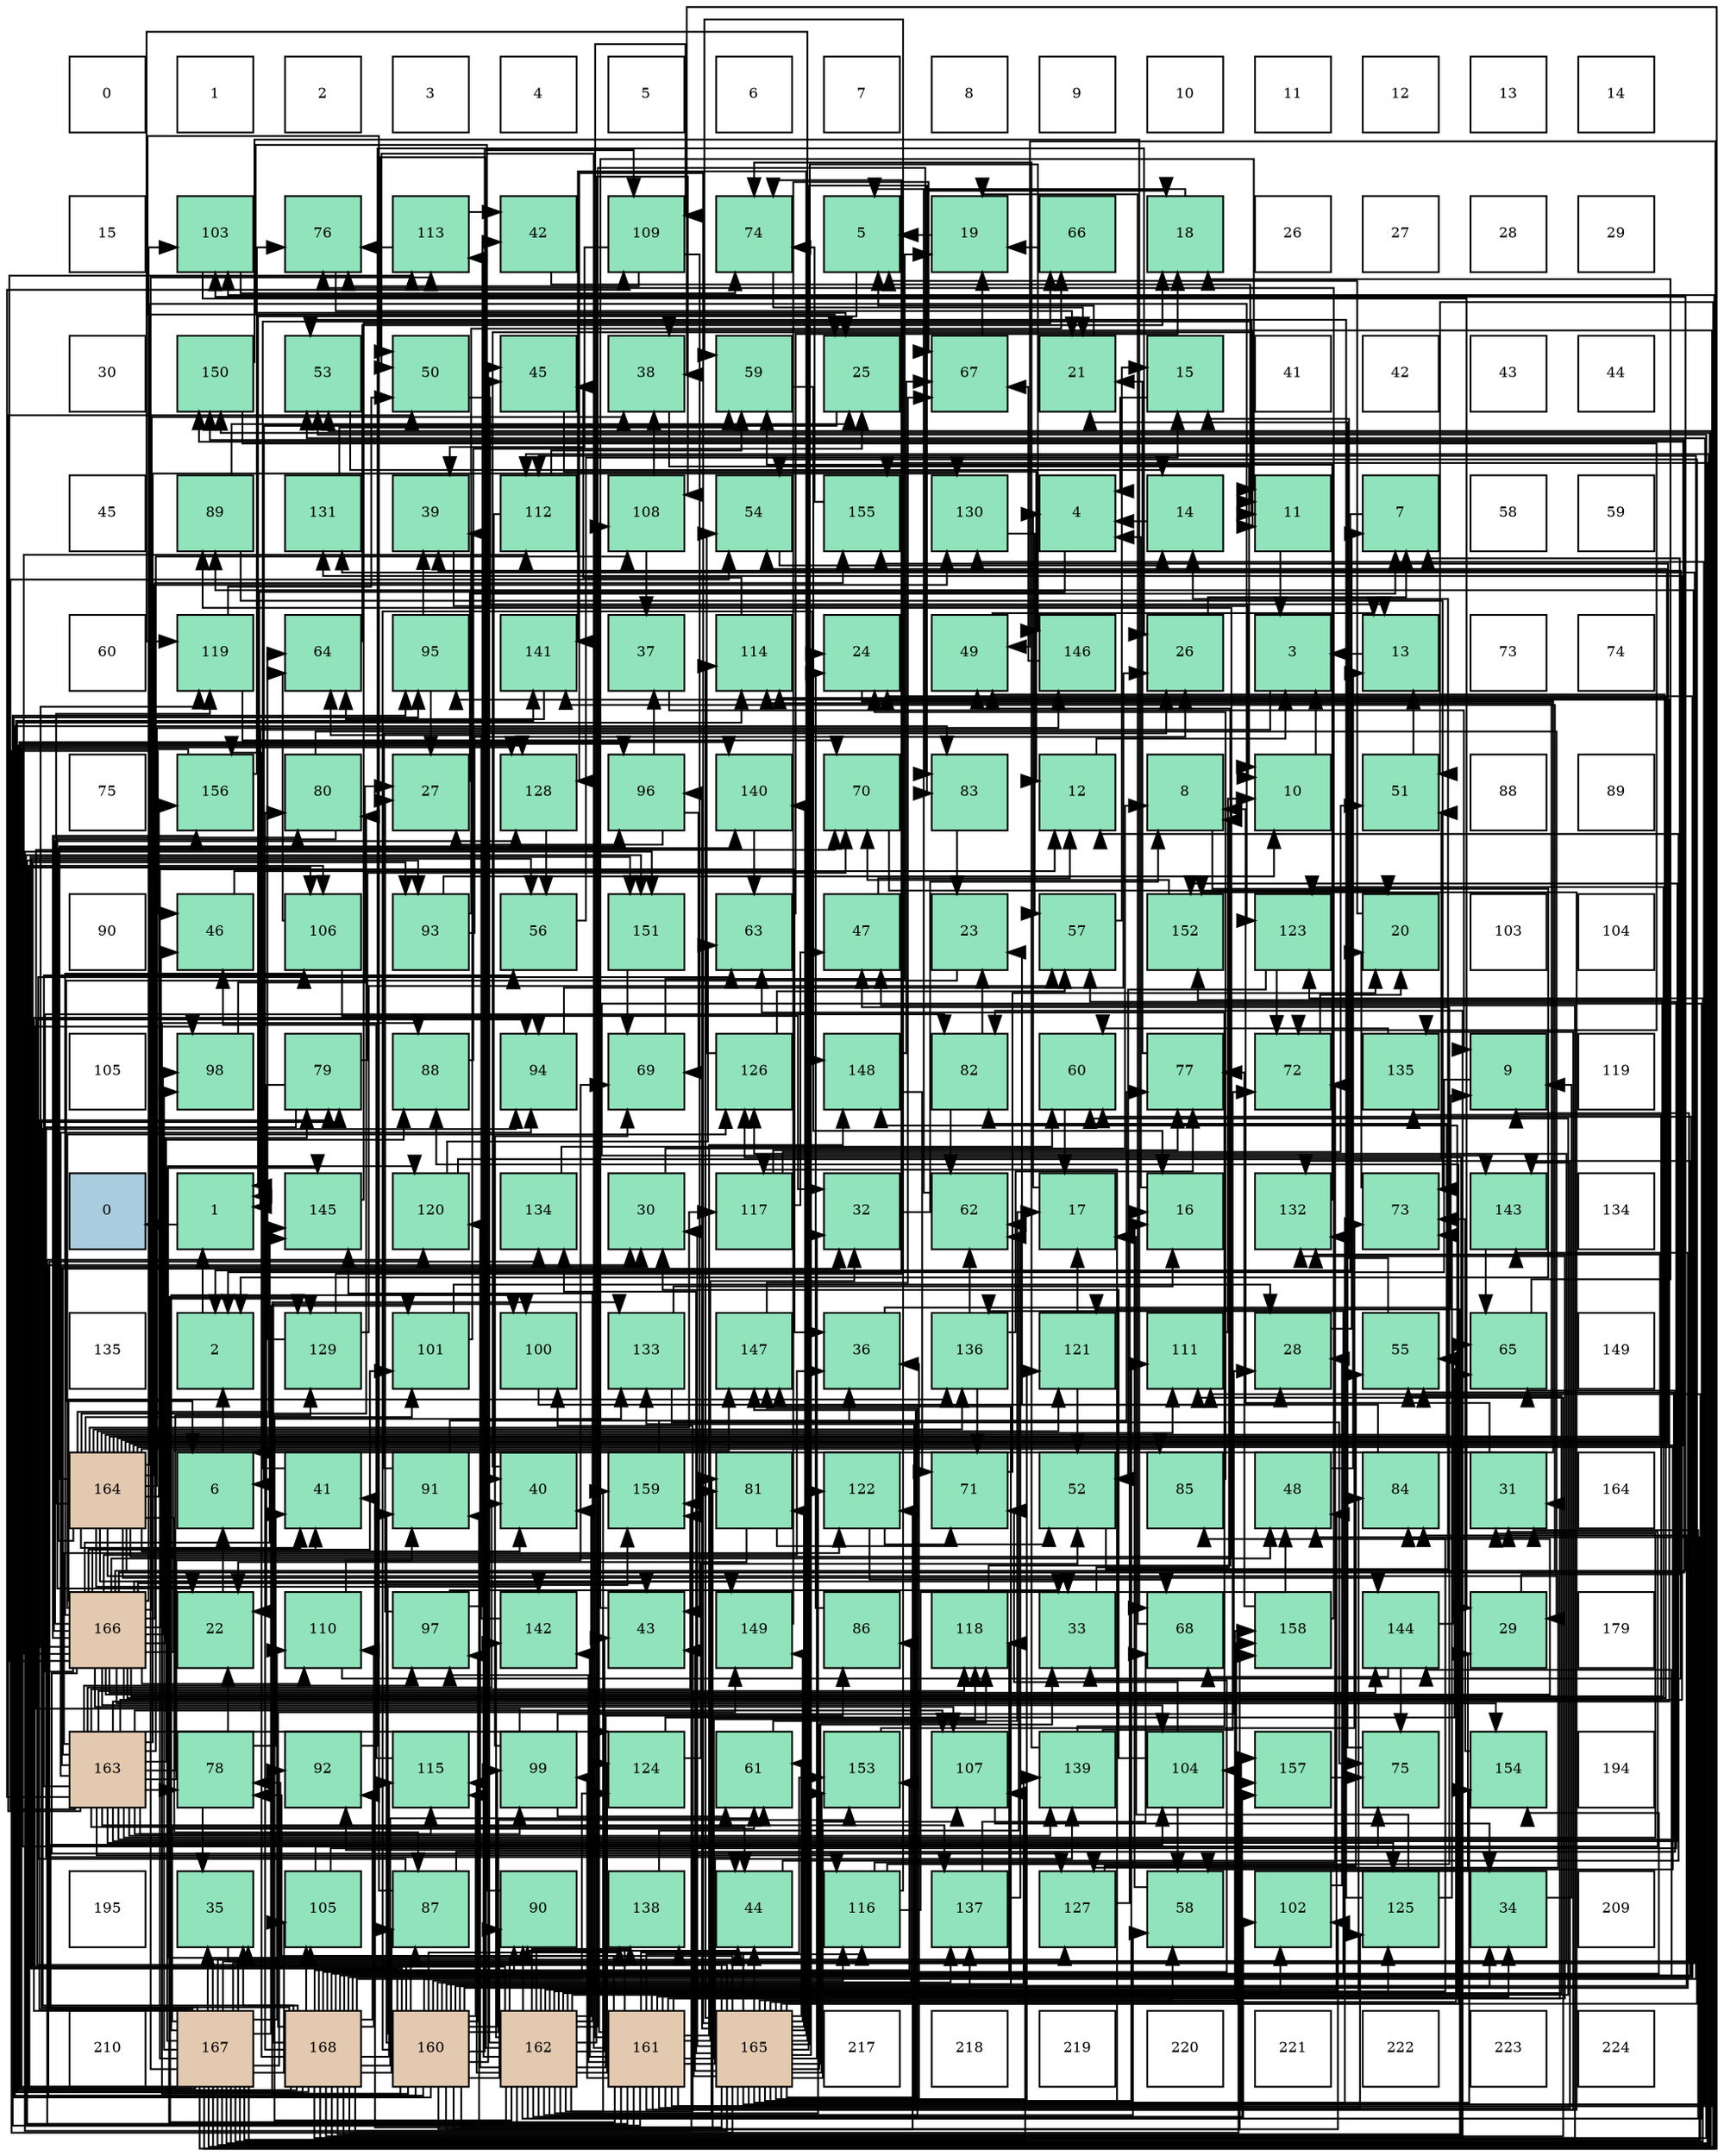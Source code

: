 digraph layout{
 rankdir=TB;
 splines=ortho;
 node [style=filled shape=square fixedsize=true width=0.6];
0[label="0", fontsize=8, fillcolor="#ffffff"];
1[label="1", fontsize=8, fillcolor="#ffffff"];
2[label="2", fontsize=8, fillcolor="#ffffff"];
3[label="3", fontsize=8, fillcolor="#ffffff"];
4[label="4", fontsize=8, fillcolor="#ffffff"];
5[label="5", fontsize=8, fillcolor="#ffffff"];
6[label="6", fontsize=8, fillcolor="#ffffff"];
7[label="7", fontsize=8, fillcolor="#ffffff"];
8[label="8", fontsize=8, fillcolor="#ffffff"];
9[label="9", fontsize=8, fillcolor="#ffffff"];
10[label="10", fontsize=8, fillcolor="#ffffff"];
11[label="11", fontsize=8, fillcolor="#ffffff"];
12[label="12", fontsize=8, fillcolor="#ffffff"];
13[label="13", fontsize=8, fillcolor="#ffffff"];
14[label="14", fontsize=8, fillcolor="#ffffff"];
15[label="15", fontsize=8, fillcolor="#ffffff"];
16[label="103", fontsize=8, fillcolor="#91e3bb"];
17[label="76", fontsize=8, fillcolor="#91e3bb"];
18[label="113", fontsize=8, fillcolor="#91e3bb"];
19[label="42", fontsize=8, fillcolor="#91e3bb"];
20[label="109", fontsize=8, fillcolor="#91e3bb"];
21[label="74", fontsize=8, fillcolor="#91e3bb"];
22[label="5", fontsize=8, fillcolor="#91e3bb"];
23[label="19", fontsize=8, fillcolor="#91e3bb"];
24[label="66", fontsize=8, fillcolor="#91e3bb"];
25[label="18", fontsize=8, fillcolor="#91e3bb"];
26[label="26", fontsize=8, fillcolor="#ffffff"];
27[label="27", fontsize=8, fillcolor="#ffffff"];
28[label="28", fontsize=8, fillcolor="#ffffff"];
29[label="29", fontsize=8, fillcolor="#ffffff"];
30[label="30", fontsize=8, fillcolor="#ffffff"];
31[label="150", fontsize=8, fillcolor="#91e3bb"];
32[label="53", fontsize=8, fillcolor="#91e3bb"];
33[label="50", fontsize=8, fillcolor="#91e3bb"];
34[label="45", fontsize=8, fillcolor="#91e3bb"];
35[label="38", fontsize=8, fillcolor="#91e3bb"];
36[label="59", fontsize=8, fillcolor="#91e3bb"];
37[label="25", fontsize=8, fillcolor="#91e3bb"];
38[label="67", fontsize=8, fillcolor="#91e3bb"];
39[label="21", fontsize=8, fillcolor="#91e3bb"];
40[label="15", fontsize=8, fillcolor="#91e3bb"];
41[label="41", fontsize=8, fillcolor="#ffffff"];
42[label="42", fontsize=8, fillcolor="#ffffff"];
43[label="43", fontsize=8, fillcolor="#ffffff"];
44[label="44", fontsize=8, fillcolor="#ffffff"];
45[label="45", fontsize=8, fillcolor="#ffffff"];
46[label="89", fontsize=8, fillcolor="#91e3bb"];
47[label="131", fontsize=8, fillcolor="#91e3bb"];
48[label="39", fontsize=8, fillcolor="#91e3bb"];
49[label="112", fontsize=8, fillcolor="#91e3bb"];
50[label="108", fontsize=8, fillcolor="#91e3bb"];
51[label="54", fontsize=8, fillcolor="#91e3bb"];
52[label="155", fontsize=8, fillcolor="#91e3bb"];
53[label="130", fontsize=8, fillcolor="#91e3bb"];
54[label="4", fontsize=8, fillcolor="#91e3bb"];
55[label="14", fontsize=8, fillcolor="#91e3bb"];
56[label="11", fontsize=8, fillcolor="#91e3bb"];
57[label="7", fontsize=8, fillcolor="#91e3bb"];
58[label="58", fontsize=8, fillcolor="#ffffff"];
59[label="59", fontsize=8, fillcolor="#ffffff"];
60[label="60", fontsize=8, fillcolor="#ffffff"];
61[label="119", fontsize=8, fillcolor="#91e3bb"];
62[label="64", fontsize=8, fillcolor="#91e3bb"];
63[label="95", fontsize=8, fillcolor="#91e3bb"];
64[label="141", fontsize=8, fillcolor="#91e3bb"];
65[label="37", fontsize=8, fillcolor="#91e3bb"];
66[label="114", fontsize=8, fillcolor="#91e3bb"];
67[label="24", fontsize=8, fillcolor="#91e3bb"];
68[label="49", fontsize=8, fillcolor="#91e3bb"];
69[label="146", fontsize=8, fillcolor="#91e3bb"];
70[label="26", fontsize=8, fillcolor="#91e3bb"];
71[label="3", fontsize=8, fillcolor="#91e3bb"];
72[label="13", fontsize=8, fillcolor="#91e3bb"];
73[label="73", fontsize=8, fillcolor="#ffffff"];
74[label="74", fontsize=8, fillcolor="#ffffff"];
75[label="75", fontsize=8, fillcolor="#ffffff"];
76[label="156", fontsize=8, fillcolor="#91e3bb"];
77[label="80", fontsize=8, fillcolor="#91e3bb"];
78[label="27", fontsize=8, fillcolor="#91e3bb"];
79[label="128", fontsize=8, fillcolor="#91e3bb"];
80[label="96", fontsize=8, fillcolor="#91e3bb"];
81[label="140", fontsize=8, fillcolor="#91e3bb"];
82[label="70", fontsize=8, fillcolor="#91e3bb"];
83[label="83", fontsize=8, fillcolor="#91e3bb"];
84[label="12", fontsize=8, fillcolor="#91e3bb"];
85[label="8", fontsize=8, fillcolor="#91e3bb"];
86[label="10", fontsize=8, fillcolor="#91e3bb"];
87[label="51", fontsize=8, fillcolor="#91e3bb"];
88[label="88", fontsize=8, fillcolor="#ffffff"];
89[label="89", fontsize=8, fillcolor="#ffffff"];
90[label="90", fontsize=8, fillcolor="#ffffff"];
91[label="46", fontsize=8, fillcolor="#91e3bb"];
92[label="106", fontsize=8, fillcolor="#91e3bb"];
93[label="93", fontsize=8, fillcolor="#91e3bb"];
94[label="56", fontsize=8, fillcolor="#91e3bb"];
95[label="151", fontsize=8, fillcolor="#91e3bb"];
96[label="63", fontsize=8, fillcolor="#91e3bb"];
97[label="47", fontsize=8, fillcolor="#91e3bb"];
98[label="23", fontsize=8, fillcolor="#91e3bb"];
99[label="57", fontsize=8, fillcolor="#91e3bb"];
100[label="152", fontsize=8, fillcolor="#91e3bb"];
101[label="123", fontsize=8, fillcolor="#91e3bb"];
102[label="20", fontsize=8, fillcolor="#91e3bb"];
103[label="103", fontsize=8, fillcolor="#ffffff"];
104[label="104", fontsize=8, fillcolor="#ffffff"];
105[label="105", fontsize=8, fillcolor="#ffffff"];
106[label="98", fontsize=8, fillcolor="#91e3bb"];
107[label="79", fontsize=8, fillcolor="#91e3bb"];
108[label="88", fontsize=8, fillcolor="#91e3bb"];
109[label="94", fontsize=8, fillcolor="#91e3bb"];
110[label="69", fontsize=8, fillcolor="#91e3bb"];
111[label="126", fontsize=8, fillcolor="#91e3bb"];
112[label="148", fontsize=8, fillcolor="#91e3bb"];
113[label="82", fontsize=8, fillcolor="#91e3bb"];
114[label="60", fontsize=8, fillcolor="#91e3bb"];
115[label="77", fontsize=8, fillcolor="#91e3bb"];
116[label="72", fontsize=8, fillcolor="#91e3bb"];
117[label="135", fontsize=8, fillcolor="#91e3bb"];
118[label="9", fontsize=8, fillcolor="#91e3bb"];
119[label="119", fontsize=8, fillcolor="#ffffff"];
120[label="0", fontsize=8, fillcolor="#a9ccde"];
121[label="1", fontsize=8, fillcolor="#91e3bb"];
122[label="145", fontsize=8, fillcolor="#91e3bb"];
123[label="120", fontsize=8, fillcolor="#91e3bb"];
124[label="134", fontsize=8, fillcolor="#91e3bb"];
125[label="30", fontsize=8, fillcolor="#91e3bb"];
126[label="117", fontsize=8, fillcolor="#91e3bb"];
127[label="32", fontsize=8, fillcolor="#91e3bb"];
128[label="62", fontsize=8, fillcolor="#91e3bb"];
129[label="17", fontsize=8, fillcolor="#91e3bb"];
130[label="16", fontsize=8, fillcolor="#91e3bb"];
131[label="132", fontsize=8, fillcolor="#91e3bb"];
132[label="73", fontsize=8, fillcolor="#91e3bb"];
133[label="143", fontsize=8, fillcolor="#91e3bb"];
134[label="134", fontsize=8, fillcolor="#ffffff"];
135[label="135", fontsize=8, fillcolor="#ffffff"];
136[label="2", fontsize=8, fillcolor="#91e3bb"];
137[label="129", fontsize=8, fillcolor="#91e3bb"];
138[label="101", fontsize=8, fillcolor="#91e3bb"];
139[label="100", fontsize=8, fillcolor="#91e3bb"];
140[label="133", fontsize=8, fillcolor="#91e3bb"];
141[label="147", fontsize=8, fillcolor="#91e3bb"];
142[label="36", fontsize=8, fillcolor="#91e3bb"];
143[label="136", fontsize=8, fillcolor="#91e3bb"];
144[label="121", fontsize=8, fillcolor="#91e3bb"];
145[label="111", fontsize=8, fillcolor="#91e3bb"];
146[label="28", fontsize=8, fillcolor="#91e3bb"];
147[label="55", fontsize=8, fillcolor="#91e3bb"];
148[label="65", fontsize=8, fillcolor="#91e3bb"];
149[label="149", fontsize=8, fillcolor="#ffffff"];
150[label="164", fontsize=8, fillcolor="#e3c9af"];
151[label="6", fontsize=8, fillcolor="#91e3bb"];
152[label="41", fontsize=8, fillcolor="#91e3bb"];
153[label="91", fontsize=8, fillcolor="#91e3bb"];
154[label="40", fontsize=8, fillcolor="#91e3bb"];
155[label="159", fontsize=8, fillcolor="#91e3bb"];
156[label="81", fontsize=8, fillcolor="#91e3bb"];
157[label="122", fontsize=8, fillcolor="#91e3bb"];
158[label="71", fontsize=8, fillcolor="#91e3bb"];
159[label="52", fontsize=8, fillcolor="#91e3bb"];
160[label="85", fontsize=8, fillcolor="#91e3bb"];
161[label="48", fontsize=8, fillcolor="#91e3bb"];
162[label="84", fontsize=8, fillcolor="#91e3bb"];
163[label="31", fontsize=8, fillcolor="#91e3bb"];
164[label="164", fontsize=8, fillcolor="#ffffff"];
165[label="166", fontsize=8, fillcolor="#e3c9af"];
166[label="22", fontsize=8, fillcolor="#91e3bb"];
167[label="110", fontsize=8, fillcolor="#91e3bb"];
168[label="97", fontsize=8, fillcolor="#91e3bb"];
169[label="142", fontsize=8, fillcolor="#91e3bb"];
170[label="43", fontsize=8, fillcolor="#91e3bb"];
171[label="149", fontsize=8, fillcolor="#91e3bb"];
172[label="86", fontsize=8, fillcolor="#91e3bb"];
173[label="118", fontsize=8, fillcolor="#91e3bb"];
174[label="33", fontsize=8, fillcolor="#91e3bb"];
175[label="68", fontsize=8, fillcolor="#91e3bb"];
176[label="158", fontsize=8, fillcolor="#91e3bb"];
177[label="144", fontsize=8, fillcolor="#91e3bb"];
178[label="29", fontsize=8, fillcolor="#91e3bb"];
179[label="179", fontsize=8, fillcolor="#ffffff"];
180[label="163", fontsize=8, fillcolor="#e3c9af"];
181[label="78", fontsize=8, fillcolor="#91e3bb"];
182[label="92", fontsize=8, fillcolor="#91e3bb"];
183[label="115", fontsize=8, fillcolor="#91e3bb"];
184[label="99", fontsize=8, fillcolor="#91e3bb"];
185[label="124", fontsize=8, fillcolor="#91e3bb"];
186[label="61", fontsize=8, fillcolor="#91e3bb"];
187[label="153", fontsize=8, fillcolor="#91e3bb"];
188[label="107", fontsize=8, fillcolor="#91e3bb"];
189[label="139", fontsize=8, fillcolor="#91e3bb"];
190[label="104", fontsize=8, fillcolor="#91e3bb"];
191[label="157", fontsize=8, fillcolor="#91e3bb"];
192[label="75", fontsize=8, fillcolor="#91e3bb"];
193[label="154", fontsize=8, fillcolor="#91e3bb"];
194[label="194", fontsize=8, fillcolor="#ffffff"];
195[label="195", fontsize=8, fillcolor="#ffffff"];
196[label="35", fontsize=8, fillcolor="#91e3bb"];
197[label="105", fontsize=8, fillcolor="#91e3bb"];
198[label="87", fontsize=8, fillcolor="#91e3bb"];
199[label="90", fontsize=8, fillcolor="#91e3bb"];
200[label="138", fontsize=8, fillcolor="#91e3bb"];
201[label="44", fontsize=8, fillcolor="#91e3bb"];
202[label="116", fontsize=8, fillcolor="#91e3bb"];
203[label="137", fontsize=8, fillcolor="#91e3bb"];
204[label="127", fontsize=8, fillcolor="#91e3bb"];
205[label="58", fontsize=8, fillcolor="#91e3bb"];
206[label="102", fontsize=8, fillcolor="#91e3bb"];
207[label="125", fontsize=8, fillcolor="#91e3bb"];
208[label="34", fontsize=8, fillcolor="#91e3bb"];
209[label="209", fontsize=8, fillcolor="#ffffff"];
210[label="210", fontsize=8, fillcolor="#ffffff"];
211[label="167", fontsize=8, fillcolor="#e3c9af"];
212[label="168", fontsize=8, fillcolor="#e3c9af"];
213[label="160", fontsize=8, fillcolor="#e3c9af"];
214[label="162", fontsize=8, fillcolor="#e3c9af"];
215[label="161", fontsize=8, fillcolor="#e3c9af"];
216[label="165", fontsize=8, fillcolor="#e3c9af"];
217[label="217", fontsize=8, fillcolor="#ffffff"];
218[label="218", fontsize=8, fillcolor="#ffffff"];
219[label="219", fontsize=8, fillcolor="#ffffff"];
220[label="220", fontsize=8, fillcolor="#ffffff"];
221[label="221", fontsize=8, fillcolor="#ffffff"];
222[label="222", fontsize=8, fillcolor="#ffffff"];
223[label="223", fontsize=8, fillcolor="#ffffff"];
224[label="224", fontsize=8, fillcolor="#ffffff"];
edge [constraint=false, style=vis];121 -> 120;
136 -> 121;
71 -> 121;
54 -> 121;
22 -> 121;
151 -> 136;
57 -> 136;
85 -> 136;
118 -> 136;
86 -> 71;
56 -> 71;
84 -> 71;
72 -> 71;
55 -> 54;
40 -> 54;
130 -> 54;
129 -> 54;
25 -> 22;
23 -> 22;
102 -> 22;
39 -> 22;
166 -> 151;
98 -> 151;
67 -> 151;
37 -> 151;
70 -> 57;
78 -> 57;
146 -> 57;
178 -> 57;
125 -> 85;
163 -> 85;
127 -> 85;
174 -> 85;
208 -> 118;
196 -> 118;
142 -> 118;
65 -> 118;
35 -> 86;
48 -> 86;
154 -> 56;
152 -> 56;
19 -> 56;
170 -> 56;
201 -> 84;
34 -> 84;
91 -> 84;
97 -> 84;
161 -> 72;
68 -> 72;
33 -> 72;
87 -> 72;
159 -> 55;
32 -> 55;
51 -> 55;
147 -> 40;
94 -> 40;
99 -> 40;
205 -> 130;
36 -> 130;
114 -> 129;
186 -> 129;
128 -> 25;
96 -> 25;
62 -> 25;
148 -> 25;
24 -> 23;
38 -> 23;
175 -> 23;
110 -> 23;
82 -> 102;
158 -> 102;
116 -> 102;
132 -> 102;
21 -> 39;
192 -> 39;
17 -> 39;
115 -> 39;
181 -> 166;
181 -> 196;
181 -> 152;
107 -> 166;
107 -> 201;
107 -> 82;
77 -> 166;
77 -> 178;
156 -> 166;
156 -> 158;
113 -> 98;
113 -> 128;
83 -> 98;
162 -> 98;
160 -> 67;
172 -> 67;
198 -> 37;
198 -> 96;
198 -> 148;
108 -> 37;
46 -> 37;
46 -> 132;
199 -> 37;
153 -> 70;
153 -> 142;
182 -> 70;
93 -> 86;
93 -> 70;
93 -> 24;
109 -> 70;
63 -> 78;
63 -> 48;
80 -> 78;
80 -> 65;
80 -> 110;
168 -> 78;
168 -> 174;
168 -> 19;
106 -> 78;
184 -> 146;
184 -> 186;
184 -> 110;
184 -> 82;
139 -> 146;
138 -> 146;
138 -> 48;
206 -> 146;
206 -> 178;
16 -> 178;
16 -> 21;
190 -> 125;
190 -> 205;
190 -> 158;
197 -> 163;
197 -> 99;
92 -> 127;
92 -> 62;
188 -> 208;
50 -> 65;
50 -> 35;
20 -> 48;
20 -> 170;
20 -> 17;
167 -> 48;
167 -> 110;
145 -> 86;
49 -> 154;
49 -> 36;
18 -> 19;
18 -> 17;
66 -> 34;
183 -> 91;
202 -> 97;
202 -> 161;
202 -> 36;
202 -> 116;
126 -> 97;
126 -> 87;
126 -> 115;
173 -> 68;
61 -> 33;
61 -> 82;
123 -> 87;
123 -> 96;
144 -> 129;
144 -> 159;
157 -> 159;
157 -> 175;
101 -> 159;
101 -> 116;
185 -> 159;
185 -> 148;
207 -> 129;
207 -> 32;
207 -> 132;
111 -> 51;
111 -> 99;
204 -> 130;
204 -> 147;
79 -> 94;
137 -> 99;
137 -> 62;
137 -> 21;
53 -> 99;
47 -> 36;
131 -> 36;
140 -> 130;
140 -> 192;
124 -> 114;
117 -> 114;
143 -> 128;
143 -> 158;
143 -> 115;
203 -> 128;
203 -> 175;
200 -> 128;
189 -> 96;
189 -> 116;
189 -> 21;
81 -> 96;
64 -> 62;
169 -> 62;
133 -> 148;
177 -> 148;
177 -> 175;
177 -> 192;
122 -> 24;
69 -> 38;
141 -> 38;
112 -> 38;
112 -> 158;
171 -> 38;
31 -> 175;
31 -> 116;
95 -> 110;
100 -> 82;
187 -> 132;
193 -> 132;
52 -> 21;
76 -> 192;
76 -> 17;
191 -> 192;
176 -> 17;
176 -> 115;
155 -> 115;
213 -> 125;
213 -> 208;
213 -> 34;
213 -> 94;
213 -> 156;
213 -> 83;
213 -> 162;
213 -> 172;
213 -> 108;
213 -> 199;
213 -> 153;
213 -> 93;
213 -> 63;
213 -> 168;
213 -> 184;
213 -> 206;
213 -> 20;
213 -> 183;
213 -> 202;
213 -> 123;
213 -> 157;
213 -> 185;
213 -> 140;
213 -> 203;
213 -> 200;
213 -> 189;
213 -> 133;
213 -> 141;
213 -> 112;
213 -> 95;
213 -> 187;
213 -> 176;
213 -> 155;
215 -> 163;
215 -> 127;
215 -> 208;
215 -> 33;
215 -> 181;
215 -> 162;
215 -> 199;
215 -> 93;
215 -> 63;
215 -> 168;
215 -> 184;
215 -> 206;
215 -> 50;
215 -> 20;
215 -> 202;
215 -> 173;
215 -> 123;
215 -> 207;
215 -> 137;
215 -> 131;
215 -> 117;
215 -> 189;
215 -> 169;
215 -> 133;
215 -> 141;
215 -> 112;
215 -> 95;
215 -> 100;
215 -> 187;
215 -> 191;
214 -> 163;
214 -> 154;
214 -> 170;
214 -> 201;
214 -> 34;
214 -> 161;
214 -> 33;
214 -> 147;
214 -> 205;
214 -> 114;
214 -> 181;
214 -> 156;
214 -> 83;
214 -> 162;
214 -> 172;
214 -> 199;
214 -> 153;
214 -> 106;
214 -> 139;
214 -> 206;
214 -> 50;
214 -> 18;
214 -> 183;
214 -> 123;
214 -> 157;
214 -> 185;
214 -> 207;
214 -> 137;
214 -> 140;
214 -> 203;
214 -> 200;
214 -> 169;
214 -> 133;
214 -> 122;
214 -> 141;
214 -> 112;
214 -> 191;
214 -> 176;
214 -> 155;
180 -> 125;
180 -> 163;
180 -> 127;
180 -> 154;
180 -> 201;
180 -> 33;
180 -> 51;
180 -> 147;
180 -> 94;
180 -> 181;
180 -> 108;
180 -> 153;
180 -> 109;
180 -> 63;
180 -> 168;
180 -> 184;
180 -> 188;
180 -> 50;
180 -> 20;
180 -> 183;
180 -> 202;
180 -> 173;
180 -> 157;
180 -> 185;
180 -> 207;
180 -> 137;
180 -> 53;
180 -> 117;
180 -> 203;
180 -> 189;
180 -> 100;
180 -> 155;
150 -> 154;
150 -> 152;
150 -> 68;
150 -> 51;
150 -> 205;
150 -> 77;
150 -> 113;
150 -> 160;
150 -> 198;
150 -> 46;
150 -> 80;
150 -> 138;
150 -> 16;
150 -> 145;
150 -> 66;
150 -> 126;
150 -> 61;
150 -> 144;
150 -> 101;
150 -> 204;
150 -> 53;
150 -> 131;
150 -> 143;
150 -> 81;
150 -> 169;
150 -> 177;
150 -> 122;
150 -> 69;
150 -> 171;
150 -> 31;
150 -> 100;
150 -> 52;
150 -> 76;
216 -> 67;
216 -> 125;
216 -> 127;
216 -> 174;
216 -> 196;
216 -> 142;
216 -> 35;
216 -> 152;
216 -> 170;
216 -> 201;
216 -> 91;
216 -> 32;
216 -> 51;
216 -> 147;
216 -> 205;
216 -> 186;
216 -> 156;
216 -> 83;
216 -> 108;
216 -> 182;
216 -> 109;
216 -> 80;
216 -> 197;
216 -> 188;
216 -> 145;
216 -> 66;
216 -> 126;
216 -> 173;
216 -> 61;
216 -> 144;
216 -> 79;
216 -> 53;
216 -> 131;
216 -> 140;
216 -> 124;
216 -> 200;
216 -> 81;
216 -> 64;
216 -> 69;
216 -> 171;
216 -> 95;
216 -> 187;
216 -> 193;
216 -> 191;
216 -> 176;
165 -> 174;
165 -> 142;
165 -> 35;
165 -> 152;
165 -> 170;
165 -> 91;
165 -> 161;
165 -> 107;
165 -> 77;
165 -> 113;
165 -> 160;
165 -> 106;
165 -> 138;
165 -> 16;
165 -> 190;
165 -> 92;
165 -> 188;
165 -> 167;
165 -> 49;
165 -> 18;
165 -> 66;
165 -> 61;
165 -> 101;
165 -> 111;
165 -> 204;
165 -> 79;
165 -> 47;
165 -> 143;
165 -> 64;
165 -> 177;
165 -> 122;
165 -> 141;
165 -> 31;
165 -> 193;
165 -> 52;
165 -> 76;
211 -> 196;
211 -> 142;
211 -> 35;
211 -> 161;
211 -> 68;
211 -> 87;
211 -> 32;
211 -> 186;
211 -> 107;
211 -> 198;
211 -> 46;
211 -> 182;
211 -> 109;
211 -> 80;
211 -> 106;
211 -> 139;
211 -> 138;
211 -> 16;
211 -> 190;
211 -> 197;
211 -> 92;
211 -> 188;
211 -> 167;
211 -> 145;
211 -> 49;
211 -> 18;
211 -> 101;
211 -> 111;
211 -> 204;
211 -> 79;
211 -> 47;
211 -> 124;
211 -> 81;
211 -> 122;
211 -> 31;
211 -> 52;
212 -> 67;
212 -> 174;
212 -> 196;
212 -> 97;
212 -> 32;
212 -> 114;
212 -> 186;
212 -> 107;
212 -> 77;
212 -> 113;
212 -> 198;
212 -> 199;
212 -> 182;
212 -> 109;
212 -> 139;
212 -> 190;
212 -> 197;
212 -> 92;
212 -> 167;
212 -> 145;
212 -> 49;
212 -> 66;
212 -> 183;
212 -> 173;
212 -> 144;
212 -> 111;
212 -> 79;
212 -> 131;
212 -> 143;
212 -> 64;
212 -> 177;
212 -> 171;
212 -> 187;
212 -> 193;
212 -> 76;
212 -> 155;
edge [constraint=true, style=invis];
0 -> 15 -> 30 -> 45 -> 60 -> 75 -> 90 -> 105 -> 120 -> 135 -> 150 -> 165 -> 180 -> 195 -> 210;
1 -> 16 -> 31 -> 46 -> 61 -> 76 -> 91 -> 106 -> 121 -> 136 -> 151 -> 166 -> 181 -> 196 -> 211;
2 -> 17 -> 32 -> 47 -> 62 -> 77 -> 92 -> 107 -> 122 -> 137 -> 152 -> 167 -> 182 -> 197 -> 212;
3 -> 18 -> 33 -> 48 -> 63 -> 78 -> 93 -> 108 -> 123 -> 138 -> 153 -> 168 -> 183 -> 198 -> 213;
4 -> 19 -> 34 -> 49 -> 64 -> 79 -> 94 -> 109 -> 124 -> 139 -> 154 -> 169 -> 184 -> 199 -> 214;
5 -> 20 -> 35 -> 50 -> 65 -> 80 -> 95 -> 110 -> 125 -> 140 -> 155 -> 170 -> 185 -> 200 -> 215;
6 -> 21 -> 36 -> 51 -> 66 -> 81 -> 96 -> 111 -> 126 -> 141 -> 156 -> 171 -> 186 -> 201 -> 216;
7 -> 22 -> 37 -> 52 -> 67 -> 82 -> 97 -> 112 -> 127 -> 142 -> 157 -> 172 -> 187 -> 202 -> 217;
8 -> 23 -> 38 -> 53 -> 68 -> 83 -> 98 -> 113 -> 128 -> 143 -> 158 -> 173 -> 188 -> 203 -> 218;
9 -> 24 -> 39 -> 54 -> 69 -> 84 -> 99 -> 114 -> 129 -> 144 -> 159 -> 174 -> 189 -> 204 -> 219;
10 -> 25 -> 40 -> 55 -> 70 -> 85 -> 100 -> 115 -> 130 -> 145 -> 160 -> 175 -> 190 -> 205 -> 220;
11 -> 26 -> 41 -> 56 -> 71 -> 86 -> 101 -> 116 -> 131 -> 146 -> 161 -> 176 -> 191 -> 206 -> 221;
12 -> 27 -> 42 -> 57 -> 72 -> 87 -> 102 -> 117 -> 132 -> 147 -> 162 -> 177 -> 192 -> 207 -> 222;
13 -> 28 -> 43 -> 58 -> 73 -> 88 -> 103 -> 118 -> 133 -> 148 -> 163 -> 178 -> 193 -> 208 -> 223;
14 -> 29 -> 44 -> 59 -> 74 -> 89 -> 104 -> 119 -> 134 -> 149 -> 164 -> 179 -> 194 -> 209 -> 224;
rank = same {0 -> 1 -> 2 -> 3 -> 4 -> 5 -> 6 -> 7 -> 8 -> 9 -> 10 -> 11 -> 12 -> 13 -> 14};
rank = same {15 -> 16 -> 17 -> 18 -> 19 -> 20 -> 21 -> 22 -> 23 -> 24 -> 25 -> 26 -> 27 -> 28 -> 29};
rank = same {30 -> 31 -> 32 -> 33 -> 34 -> 35 -> 36 -> 37 -> 38 -> 39 -> 40 -> 41 -> 42 -> 43 -> 44};
rank = same {45 -> 46 -> 47 -> 48 -> 49 -> 50 -> 51 -> 52 -> 53 -> 54 -> 55 -> 56 -> 57 -> 58 -> 59};
rank = same {60 -> 61 -> 62 -> 63 -> 64 -> 65 -> 66 -> 67 -> 68 -> 69 -> 70 -> 71 -> 72 -> 73 -> 74};
rank = same {75 -> 76 -> 77 -> 78 -> 79 -> 80 -> 81 -> 82 -> 83 -> 84 -> 85 -> 86 -> 87 -> 88 -> 89};
rank = same {90 -> 91 -> 92 -> 93 -> 94 -> 95 -> 96 -> 97 -> 98 -> 99 -> 100 -> 101 -> 102 -> 103 -> 104};
rank = same {105 -> 106 -> 107 -> 108 -> 109 -> 110 -> 111 -> 112 -> 113 -> 114 -> 115 -> 116 -> 117 -> 118 -> 119};
rank = same {120 -> 121 -> 122 -> 123 -> 124 -> 125 -> 126 -> 127 -> 128 -> 129 -> 130 -> 131 -> 132 -> 133 -> 134};
rank = same {135 -> 136 -> 137 -> 138 -> 139 -> 140 -> 141 -> 142 -> 143 -> 144 -> 145 -> 146 -> 147 -> 148 -> 149};
rank = same {150 -> 151 -> 152 -> 153 -> 154 -> 155 -> 156 -> 157 -> 158 -> 159 -> 160 -> 161 -> 162 -> 163 -> 164};
rank = same {165 -> 166 -> 167 -> 168 -> 169 -> 170 -> 171 -> 172 -> 173 -> 174 -> 175 -> 176 -> 177 -> 178 -> 179};
rank = same {180 -> 181 -> 182 -> 183 -> 184 -> 185 -> 186 -> 187 -> 188 -> 189 -> 190 -> 191 -> 192 -> 193 -> 194};
rank = same {195 -> 196 -> 197 -> 198 -> 199 -> 200 -> 201 -> 202 -> 203 -> 204 -> 205 -> 206 -> 207 -> 208 -> 209};
rank = same {210 -> 211 -> 212 -> 213 -> 214 -> 215 -> 216 -> 217 -> 218 -> 219 -> 220 -> 221 -> 222 -> 223 -> 224};
}